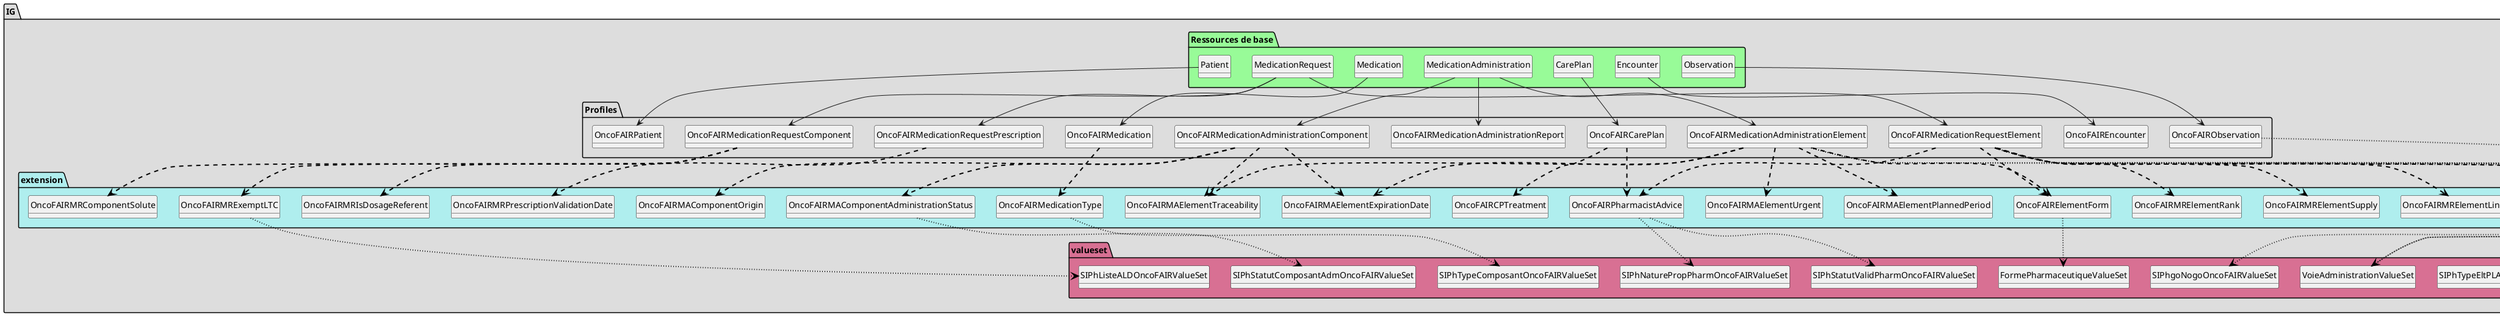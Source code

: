 @startuml
set namespaceSeparator ?
hide circle
hide class fields

package IG #DDDDDD{

     package Profiles #DDDDDD{

        class OncoFAIRCarePlan{

             CarePlan.extension => [1..None]
             CarePlan.extension:oncofair-cp-treatment => <&plus>[1..1]
             CarePlan.extension:oncofair-pharmacist-advice => <&plus>[0..1]
             CarePlan.identifier => [1..1]
             CarePlan.identifier.value => [None..None]
             CarePlan.basedOn => [None..None]
             CarePlan.status => [None..None]
             CarePlan.title => [1..None]
             CarePlan.note => [None..None]
             CarePlan.note:indication => [0..1]
             CarePlan.note:indication.id => [1..None]
             CarePlan.note:comments => [0..1]
             CarePlan.note:comments.id => [1..None]
             CarePlan.note:idFatherProtocol => [0..1]
             CarePlan.note:idFatherProtocol.id => [1..None]
        } 

        class OncoFAIREncounter{

             Encounter.identifier => [1..1]
             Encounter.identifier.value => [1..None]
             Encounter.subject => [1..None]
        } 

        class OncoFAIRMedication{

             Medication.extension => [1..None]
             Medication.extension:oncofair-medication-type => <&plus>[1..1]
             Medication.code => [1..None]
        } 

        class OncoFAIRMedicationAdministrationComponent{

             MedicationAdministration.extension => [1..None]
             MedicationAdministration.extension:oncofair-ma-element-traceability => <&plus>[0..1]
             MedicationAdministration.extension:oncofair-ma-element-expirationdate => <&plus>[0..1]
             MedicationAdministration.extension:oncofair-ma-component-origin => <&plus>[0..1]
             MedicationAdministration.extension:oncofair-ma-component-administration-status => <&plus>[1..1]
             MedicationAdministration.partOf => [1..1]
             MedicationAdministration.medication => [None..None]
             MedicationAdministration.note => [None..None]
             MedicationAdministration.note:comments => [0..1]
             MedicationAdministration.note:comments.id => [1..None]
             MedicationAdministration.note:wording => [0..1]
             MedicationAdministration.note:wording.id => [1..None]
             MedicationAdministration.dosage => [1..None]
             MedicationAdministration.dosage.dose => [1..None]
             MedicationAdministration.dosage.rate[x] => [1..None]
             MedicationAdministration.dosage.rate[x]:rateQuantity => [1..1]
        } 

        class OncoFAIRMedicationAdministrationElement{

             MedicationAdministration.extension => [1..None]
             MedicationAdministration.extension:oncofair-ma-element-urgent => <&plus>[0..1]
             MedicationAdministration.extension:oncofair-ma-element-expirationdate => <&plus>[0..1]
             MedicationAdministration.extension:oncofair-ma-element-traceability => <&plus>[0..1]
             MedicationAdministration.extension:oncofair-ma-plannedperiod => <&plus>[1..1]
             MedicationAdministration.extension:oncofair-element-form => <&plus>[0..1]
             MedicationAdministration.identifier => [1..1]
             MedicationAdministration.partOf => [1..1]
             MedicationAdministration.category => [None..None]
             MedicationAdministration.category:code => [0..1]
             MedicationAdministration.category:nature => [0..1]
             MedicationAdministration.occurence[x] => [None..None]
             MedicationAdministration.occurence[x]:occurencePeriod => [0..1]
             MedicationAdministration.occurence[x]:occurencePeriod.start => [1..None]
             MedicationAdministration.occurence[x]:occurencePeriod.end => [None..None]
             MedicationAdministration.request => [None..None]
             MedicationAdministration.request.identifier => [None..None]
             MedicationAdministration.device => [None..None]
             MedicationAdministration.note => [1..None]
             MedicationAdministration.note:wording => [1..1]
             MedicationAdministration.note:wording.id => [1..None]
             MedicationAdministration.note:comments => [0..1]
             MedicationAdministration.note:comments.id => [1..None]
             MedicationAdministration.dosage => [None..None]
             MedicationAdministration.dosage.site => [None..None]
             MedicationAdministration.dosage.route => [None..None]
             MedicationAdministration.dosage.method => [None..None]
        } 

        class OncoFAIRMedicationAdministrationReport{

             MedicationAdministration.identifier => [1..1]
             MedicationAdministration.encounter => [1..None]
             MedicationAdministration.performer => [1..1]
             MedicationAdministration.performer.actor => [None..None]
        } 

        class OncoFAIRMedicationRequestComponent{

             MedicationRequest.extension => [None..None]
             MedicationRequest.extension:oncofair-mr-exempt-ltc => <&plus>[0..1]
             MedicationRequest.extension:oncofair-mr-component-solute => <&plus>[0..1]
             MedicationRequest.extension:oncofair-mr-is-dosage-referent => <&plus>[0..1]
             MedicationRequest.basedOn => [1..1]
             MedicationRequest.medication => [None..None]
             MedicationRequest.note => [1..None]
             MedicationRequest.note:wording => [1..1]
             MedicationRequest.note:wording.id => [1..None]
             MedicationRequest.note:comments => [0..1]
             MedicationRequest.note:comments.id => [1..None]
             MedicationRequest.note:indication => [0..1]
             MedicationRequest.note:indication.id => [1..None]
             MedicationRequest.dosageInstruction => [None..1]
             MedicationRequest.dosageInstruction.doseAndRate => [None..1]
             MedicationRequest.dosageInstruction.doseAndRate.dose[x] => [1..None]
             MedicationRequest.dosageInstruction.doseAndRate.dose[x]:doseQuantity => [1..1]
             MedicationRequest.substitution => [None..None]
             MedicationRequest.substitution.allowed[x] => [None..None]
             MedicationRequest.substitution.allowed[x]:allowedBoolean => [0..1]
        } 

        class OncoFAIRMedicationRequestElement{

             MedicationRequest.extension => [None..None]
             MedicationRequest.extension:oncofair-element-form => <&plus>[0..1]
             MedicationRequest.extension:oncofair-mr-element-supply => <&plus>[0..1]
             MedicationRequest.extension:oncofair-mr-element-rank => <&plus>[0..1]
             MedicationRequest.extension:oncofair-mr-element-go-nogo => <&plus>[0..1]
             MedicationRequest.extension:oncofair-pharmacist-advice => <&plus>[0..1]
             MedicationRequest.identifier => [1..1]
             MedicationRequest.identifier.value => [1..None]
             MedicationRequest.basedOn => [1..None]
             MedicationRequest.basedOn:prescription => [1..1]
             MedicationRequest.basedOn:element => [0..*]
             MedicationRequest.basedOn:element.extension => [1..None]
             MedicationRequest.basedOn:element.extension:oncofair-mr-element-link-type => <&plus>[1..1]
             MedicationRequest.basedOn:protocol => [0..1]
             MedicationRequest.groupIdentifier => [1..None]
             MedicationRequest.groupIdentifier.value => [1..None]
             MedicationRequest.status => [None..None]
             MedicationRequest.priority => [None..None]
             MedicationRequest.medication => [None..None]
             MedicationRequest.medication.concept.coding.code => [None..None]
             MedicationRequest.requester => [None..None]
             MedicationRequest.device => [None..None]
             MedicationRequest.note => [None..None]
             MedicationRequest.note:wording => [0..1]
             MedicationRequest.note:wording.id => [1..None]
             MedicationRequest.note:indication => [0..1]
             MedicationRequest.note:indication.id => [1..None]
             MedicationRequest.note:comments => [0..1]
             MedicationRequest.note:comments.id => [1..None]
             MedicationRequest.effectiveDosePeriod => [None..None]
             MedicationRequest.effectiveDosePeriod.start => [None..None]
             MedicationRequest.effectiveDosePeriod.end => [None..None]
             MedicationRequest.dosageInstruction => [None..None]
             MedicationRequest.dosageInstruction:element => [0..1]
             MedicationRequest.dosageInstruction:element.id => [1..None]
             MedicationRequest.dosageInstruction:element.text => [None..None]
             MedicationRequest.dosageInstruction:element.additionalInstruction => [None..1]
             MedicationRequest.dosageInstruction:element.timing.repeat.bounds[x] => [None..None]
             MedicationRequest.dosageInstruction:element.timing.repeat.bounds[x]:boundsPeriod => [0..1]
             MedicationRequest.dosageInstruction:element.timing.repeat.bounds[x]:boundsPeriod.start => [None..None]
             MedicationRequest.dosageInstruction:element.timing.repeat.bounds[x]:boundsPeriod.end => [None..None]
             MedicationRequest.dosageInstruction:element.timing.repeat.offset => [None..None]
             MedicationRequest.dosageInstruction:element.site => [None..None]
             MedicationRequest.dosageInstruction:element.route => [None..None]
             MedicationRequest.dosageInstruction:element.method => [None..None]
             MedicationRequest.dosageInstruction:posology => [0..*]
             MedicationRequest.dosageInstruction:posology.id => [1..None]
             MedicationRequest.dosageInstruction:posology.timing.event => [None..None]
             MedicationRequest.dosageInstruction:posology.timing.event:startEvent => [0..1]
             MedicationRequest.dosageInstruction:posology.timing.event:startEvent.id => [1..None]
             MedicationRequest.dosageInstruction:posology.timing.event:endEvent => [0..1]
             MedicationRequest.dosageInstruction:posology.timing.event:endEvent.id => [1..None]
             MedicationRequest.dosageInstruction:posology.timing.repeat.duration => [None..None]
             MedicationRequest.dosageInstruction:posology.timing.repeat.frequency => [None..None]
             MedicationRequest.dosageInstruction:posology.doseAndRate.dose[x] => [None..None]
             MedicationRequest.dosageInstruction:posology.doseAndRate.dose[x]:doseQuantity => [0..1]
             MedicationRequest.dosageInstruction:posology.doseAndRate.rate[x] => [None..None]
             MedicationRequest.dosageInstruction:posology.doseAndRate.rate[x]:rateQuantity => [0..1]
             MedicationRequest.substitution => [None..None]
        } 

        class OncoFAIRMedicationRequestPrescription{

             MedicationRequest.extension => [1..None]
             MedicationRequest.extension:oncofair-mr-prescription-validation-date => <&plus>[1..1]
             MedicationRequest.identifier => [1..1]
             MedicationRequest.identifier.value => [1..None]
             MedicationRequest.basedOn => [None..None]
             MedicationRequest.medication => [None..None]
             MedicationRequest.medication.concept.coding.code => [None..None]
             MedicationRequest.encounter => [1..None]
             MedicationRequest.supportingInformation => [None..None]
             MedicationRequest.supportingInformation:accomodationUnit => [0..1]
             MedicationRequest.supportingInformation:accomodationUnit.id => [1..None]
             MedicationRequest.supportingInformation:medicalLiabiltyUnit => [0..1]
             MedicationRequest.supportingInformation:medicalLiabiltyUnit.id => [1..None]
             MedicationRequest.reason => [None..None]
             MedicationRequest.note => [None..1]
        } 

        class OncoFAIRObservation{

             Observation.code => [None..None]
             Observation.effective[x] => [1..None]
             Observation.effective[x]:effectiveDateTime => [1..1]
             Observation.issued => [None..None]
             Observation.value[x] => [1..None]
        } 

        class OncoFAIRPatient{

             Patient.identifier => [1..1]
             Patient.identifier.value => [None..None]
         }

     }
     package extension #paleturquoise {

     OncoFAIRCarePlan -[#black,dashed,thickness=2]-> OncoFAIRCPTreatment
     OncoFAIRCarePlan -[#black,dashed,thickness=2]-> OncoFAIRPharmacistAdvice
     OncoFAIRMedication -[#black,dashed,thickness=2]-> OncoFAIRMedicationType
     OncoFAIRMedicationAdministrationComponent -[#black,dashed,thickness=2]-> OncoFAIRMAElementTraceability
     OncoFAIRMedicationAdministrationComponent -[#black,dashed,thickness=2]-> OncoFAIRMAElementExpirationDate
     OncoFAIRMedicationAdministrationComponent -[#black,dashed,thickness=2]-> OncoFAIRMAComponentOrigin
     OncoFAIRMedicationAdministrationComponent -[#black,dashed,thickness=2]-> OncoFAIRMAComponentAdministrationStatus
     OncoFAIRMedicationAdministrationElement -[#black,dashed,thickness=2]-> OncoFAIRMAElementUrgent
     OncoFAIRMedicationAdministrationElement -[#black,dashed,thickness=2]-> OncoFAIRMAElementExpirationDate
     OncoFAIRMedicationAdministrationElement -[#black,dashed,thickness=2]-> OncoFAIRMAElementTraceability
     OncoFAIRMedicationAdministrationElement -[#black,dashed,thickness=2]-> OncoFAIRMAElementPlannedPeriod
     OncoFAIRMedicationAdministrationElement -[#black,dashed,thickness=2]-> OncoFAIRElementForm
     OncoFAIRMedicationRequestComponent -[#black,dashed,thickness=2]-> OncoFAIRMRExemptLTC
     OncoFAIRMedicationRequestComponent -[#black,dashed,thickness=2]-> OncoFAIRMRComponentSolute
     OncoFAIRMedicationRequestComponent -[#black,dashed,thickness=2]-> OncoFAIRMRIsDosageReferent
     OncoFAIRMedicationRequestElement -[#black,dashed,thickness=2]-> OncoFAIRElementForm
     OncoFAIRMedicationRequestElement -[#black,dashed,thickness=2]-> OncoFAIRMRElementSupply
     OncoFAIRMedicationRequestElement -[#black,dashed,thickness=2]-> OncoFAIRMRElementRank
     OncoFAIRMedicationRequestElement -[#black,dashed,thickness=2]-> OncoFAIRMRElementGoNogo
     OncoFAIRMedicationRequestElement -[#black,dashed,thickness=2]-> OncoFAIRPharmacistAdvice
     OncoFAIRMedicationRequestElement -[#black,dashed,thickness=2]-> OncoFAIRMRElementLinkType
     OncoFAIRMedicationRequestPrescription -[#black,dashed,thickness=2]-> OncoFAIRMRPrescriptionValidationDate

        class OncoFAIRCPTreatment{

          Extension.extension => [1..None]
          Extension.extension:treatmentRank => [0..1]
          Extension.extension:treatmentRank.extension => [None..0]
          Extension.extension:treatmentRank.url => [None..None]
          Extension.extension:treatmentRank.value[x] => [None..None]
          Extension.extension:dayRank => [0..1]
          Extension.extension:dayRank.extension => [None..0]
          Extension.extension:dayRank.url => [None..None]
          Extension.extension:dayRank.value[x] => [None..None]
          Extension.extension:dateTimeReference => [1..1]
          Extension.extension:dateTimeReference.extension => [None..0]
          Extension.extension:dateTimeReference.url => [None..None]
          Extension.extension:dateTimeReference.value[x] => [None..None]
          Extension.url => [None..None]
          Extension.value[x] => [None..0]
        } 
        class OncoFAIRElementForm{

          Extension.extension => [None..0]
          Extension.url => [None..None]
          Extension.value[x] => [None..None]
        } 
        class OncoFAIRMAComponentAdministrationStatus{

          Extension.extension => [None..0]
          Extension.url => [None..None]
          Extension.value[x] => [None..None]
        } 
        class OncoFAIRMAComponentOrigin{

          Extension.extension => [None..0]
          Extension.url => [None..None]
          Extension.value[x] => [None..None]
        } 
        class OncoFAIRMAElementExpirationDate{

          Extension.extension => [None..0]
          Extension.url => [None..None]
          Extension.value[x] => [None..None]
        } 
        class OncoFAIRMAElementPlannedPeriod{

          Extension.extension => [None..0]
          Extension.url => [None..None]
          Extension.value[x] => [None..None]
          Extension.value[x].start => [1..None]
          Extension.value[x].end => [None..None]
        } 
        class OncoFAIRMAElementTraceability{

          Extension.extension:batchNumber => [0..1]
          Extension.extension:batchNumber.extension => [None..0]
          Extension.extension:batchNumber.url => [None..None]
          Extension.extension:batchNumber.value[x] => [None..None]
          Extension.extension:serialNumber => [0..1]
          Extension.extension:serialNumber.extension => [None..0]
          Extension.extension:serialNumber.url => [None..None]
          Extension.extension:serialNumber.value[x] => [None..None]
          Extension.url => [None..None]
          Extension.value[x] => [None..0]
        } 
        class OncoFAIRMAElementUrgent{

          Extension.extension => [None..0]
          Extension.url => [None..None]
          Extension.value[x] => [None..None]
        } 
        class OncoFAIRMedicationType{

          Extension.extension => [None..0]
          Extension.url => [None..None]
          Extension.value[x] => [None..None]
        } 
        class OncoFAIRMRComponentSolute{

          Extension.extension => [None..0]
          Extension.url => [None..None]
          Extension.value[x] => [None..None]
        } 
        class OncoFAIRMRElementGoNogo{

          Extension.extension:GoNogoStatus => [0..1]
          Extension.extension:GoNogoStatus.extension => [None..0]
          Extension.extension:GoNogoStatus.url => [None..None]
          Extension.extension:GoNogoStatus.value[x] => [None..None]
          Extension.extension:GoNogoReasonWaiting => [0..1]
          Extension.extension:GoNogoReasonWaiting.extension => [None..0]
          Extension.extension:GoNogoReasonWaiting.url => [None..None]
          Extension.extension:GoNogoReasonWaiting.value[x] => [None..None]
          Extension.url => [None..None]
          Extension.value[x] => [None..0]
        } 
        class OncoFAIRMRElementLinkType{

          Extension.extension => [None..0]
          Extension.url => [None..None]
          Extension.value[x] => [None..None]
        } 
        class OncoFAIRMRElementRank{

          Extension.extension => [None..0]
          Extension.url => [None..None]
          Extension.value[x] => [None..None]
        } 
        class OncoFAIRMRElementSupply{

          Extension.extension => [None..0]
          Extension.url => [None..None]
          Extension.value[x] => [None..None]
        } 
        class OncoFAIRMRExemptLTC{

          Extension.extension => [None..0]
          Extension.url => [None..None]
          Extension.value[x] => [None..None]
        } 
        class OncoFAIRMRIsDosageReferent{

          Extension.extension => [None..0]
          Extension.url => [None..None]
          Extension.value[x] => [None..None]
        } 
        class OncoFAIRMRPrescriptionValidationDate{

          Extension.extension => [None..0]
          Extension.url => [None..None]
          Extension.value[x] => [None..None]
        } 
        class OncoFAIRPharmacistAdvice{

          Extension.extension:pharmacistValidation => [0..1]
          Extension.extension:pharmacistValidation.extension => [None..0]
          Extension.extension:pharmacistValidation.url => [None..None]
          Extension.extension:pharmacistValidation.value[x] => [None..None]
          Extension.extension:pharmacistProposal => [0..1]
          Extension.extension:pharmacistProposal.extension => [None..0]
          Extension.extension:pharmacistProposal.url => [None..None]
          Extension.extension:pharmacistProposal.value[x] => [None..None]
          Extension.url => [None..None]
          Extension.value[x] => [None..0]
         }
     }
     package valueset #PaleVioletRed{

        class FormePharmaceutiqueValueSet  

     OncoFAIRElementForm -[#black,dotted,thickness=2]-> FormePharmaceutiqueValueSet

        class SIPhStatutComposantAdmOncoFAIRValueSet  

     OncoFAIRMAComponentAdministrationStatus -[#black,dotted,thickness=2]-> SIPhStatutComposantAdmOncoFAIRValueSet

        class SIPhTypeComposantOncoFAIRValueSet  

     OncoFAIRMedicationType -[#black,dotted,thickness=2]-> SIPhTypeComposantOncoFAIRValueSet

        class VoieAdministrationValueSet  

     OncoFAIRMedicationAdministrationElement -[#black,dotted,thickness=2]-> VoieAdministrationValueSet

        class SIPhTypeEltPLAOncoFAIRValueSet  

     OncoFAIRMedicationAdministrationElement -[#black,dotted,thickness=2]-> SIPhTypeEltPLAOncoFAIRValueSet

        class VoieAdministrationValueSet  

     OncoFAIRMedicationRequestElement -[#black,dotted,thickness=2]-> VoieAdministrationValueSet

        class SIPhTypeEltPLAOncoFAIRValueSet  

     OncoFAIRMedicationRequestElement -[#black,dotted,thickness=2]-> SIPhTypeEltPLAOncoFAIRValueSet

        class SIPhgoNogoOncoFAIRValueSet  

     OncoFAIRMRElementGoNogo -[#black,dotted,thickness=2]-> SIPhgoNogoOncoFAIRValueSet

        class SIPhListeALDOncoFAIRValueSet  

     OncoFAIRMRExemptLTC -[#black,dotted,thickness=2]-> SIPhListeALDOncoFAIRValueSet

        class SIPhRensComplementOncoFAIRValueSet  

     OncoFAIRObservation -[#black,dotted,thickness=2]-> SIPhRensComplementOncoFAIRValueSet

        class SIPhStatutValidPharmOncoFAIRValueSet  

     OncoFAIRPharmacistAdvice -[#black,dotted,thickness=2]-> SIPhStatutValidPharmOncoFAIRValueSet

        class SIPhNaturePropPharmOncoFAIRValueSet  

     OncoFAIRPharmacistAdvice -[#black,dotted,thickness=2]-> SIPhNaturePropPharmOncoFAIRValueSet
       }

package "Ressources de base" #palegreen {

 class "CarePlan" as  classc1c8e4b50c739ddc150dd233aa035d7a 

    classc1c8e4b50c739ddc150dd233aa035d7a --> OncoFAIRCarePlan

 class "Encounter" as  classd1e9f9f891de8f9a655739a01fbf68f0 

    classd1e9f9f891de8f9a655739a01fbf68f0 --> OncoFAIREncounter

 class "Medication" as  class353bd6f65060d17097c3b03141e79cce 

    class353bd6f65060d17097c3b03141e79cce --> OncoFAIRMedication

 class "MedicationAdministration" as  classcb08d1580a4f19d9fc3a0c98169f1144 

    classcb08d1580a4f19d9fc3a0c98169f1144 --> OncoFAIRMedicationAdministrationComponent

 class "MedicationAdministration" as  classcb08d1580a4f19d9fc3a0c98169f1144 

    classcb08d1580a4f19d9fc3a0c98169f1144 --> OncoFAIRMedicationAdministrationElement

 class "MedicationAdministration" as  classcb08d1580a4f19d9fc3a0c98169f1144 

    classcb08d1580a4f19d9fc3a0c98169f1144 --> OncoFAIRMedicationAdministrationReport

 class "MedicationRequest" as  class2071abb7e1482ea8731af3cdcaed7225 

    class2071abb7e1482ea8731af3cdcaed7225 --> OncoFAIRMedicationRequestComponent

 class "MedicationRequest" as  class2071abb7e1482ea8731af3cdcaed7225 

    class2071abb7e1482ea8731af3cdcaed7225 --> OncoFAIRMedicationRequestElement

 class "MedicationRequest" as  class2071abb7e1482ea8731af3cdcaed7225 

    class2071abb7e1482ea8731af3cdcaed7225 --> OncoFAIRMedicationRequestPrescription

 class "Observation" as  classc680d437163cc6bab4f9bdb35c3073d0 

    classc680d437163cc6bab4f9bdb35c3073d0 --> OncoFAIRObservation

 class "Patient" as  class01122a97dca927210827560cb7d76af8 

    class01122a97dca927210827560cb7d76af8 --> OncoFAIRPatient
}
@enduml